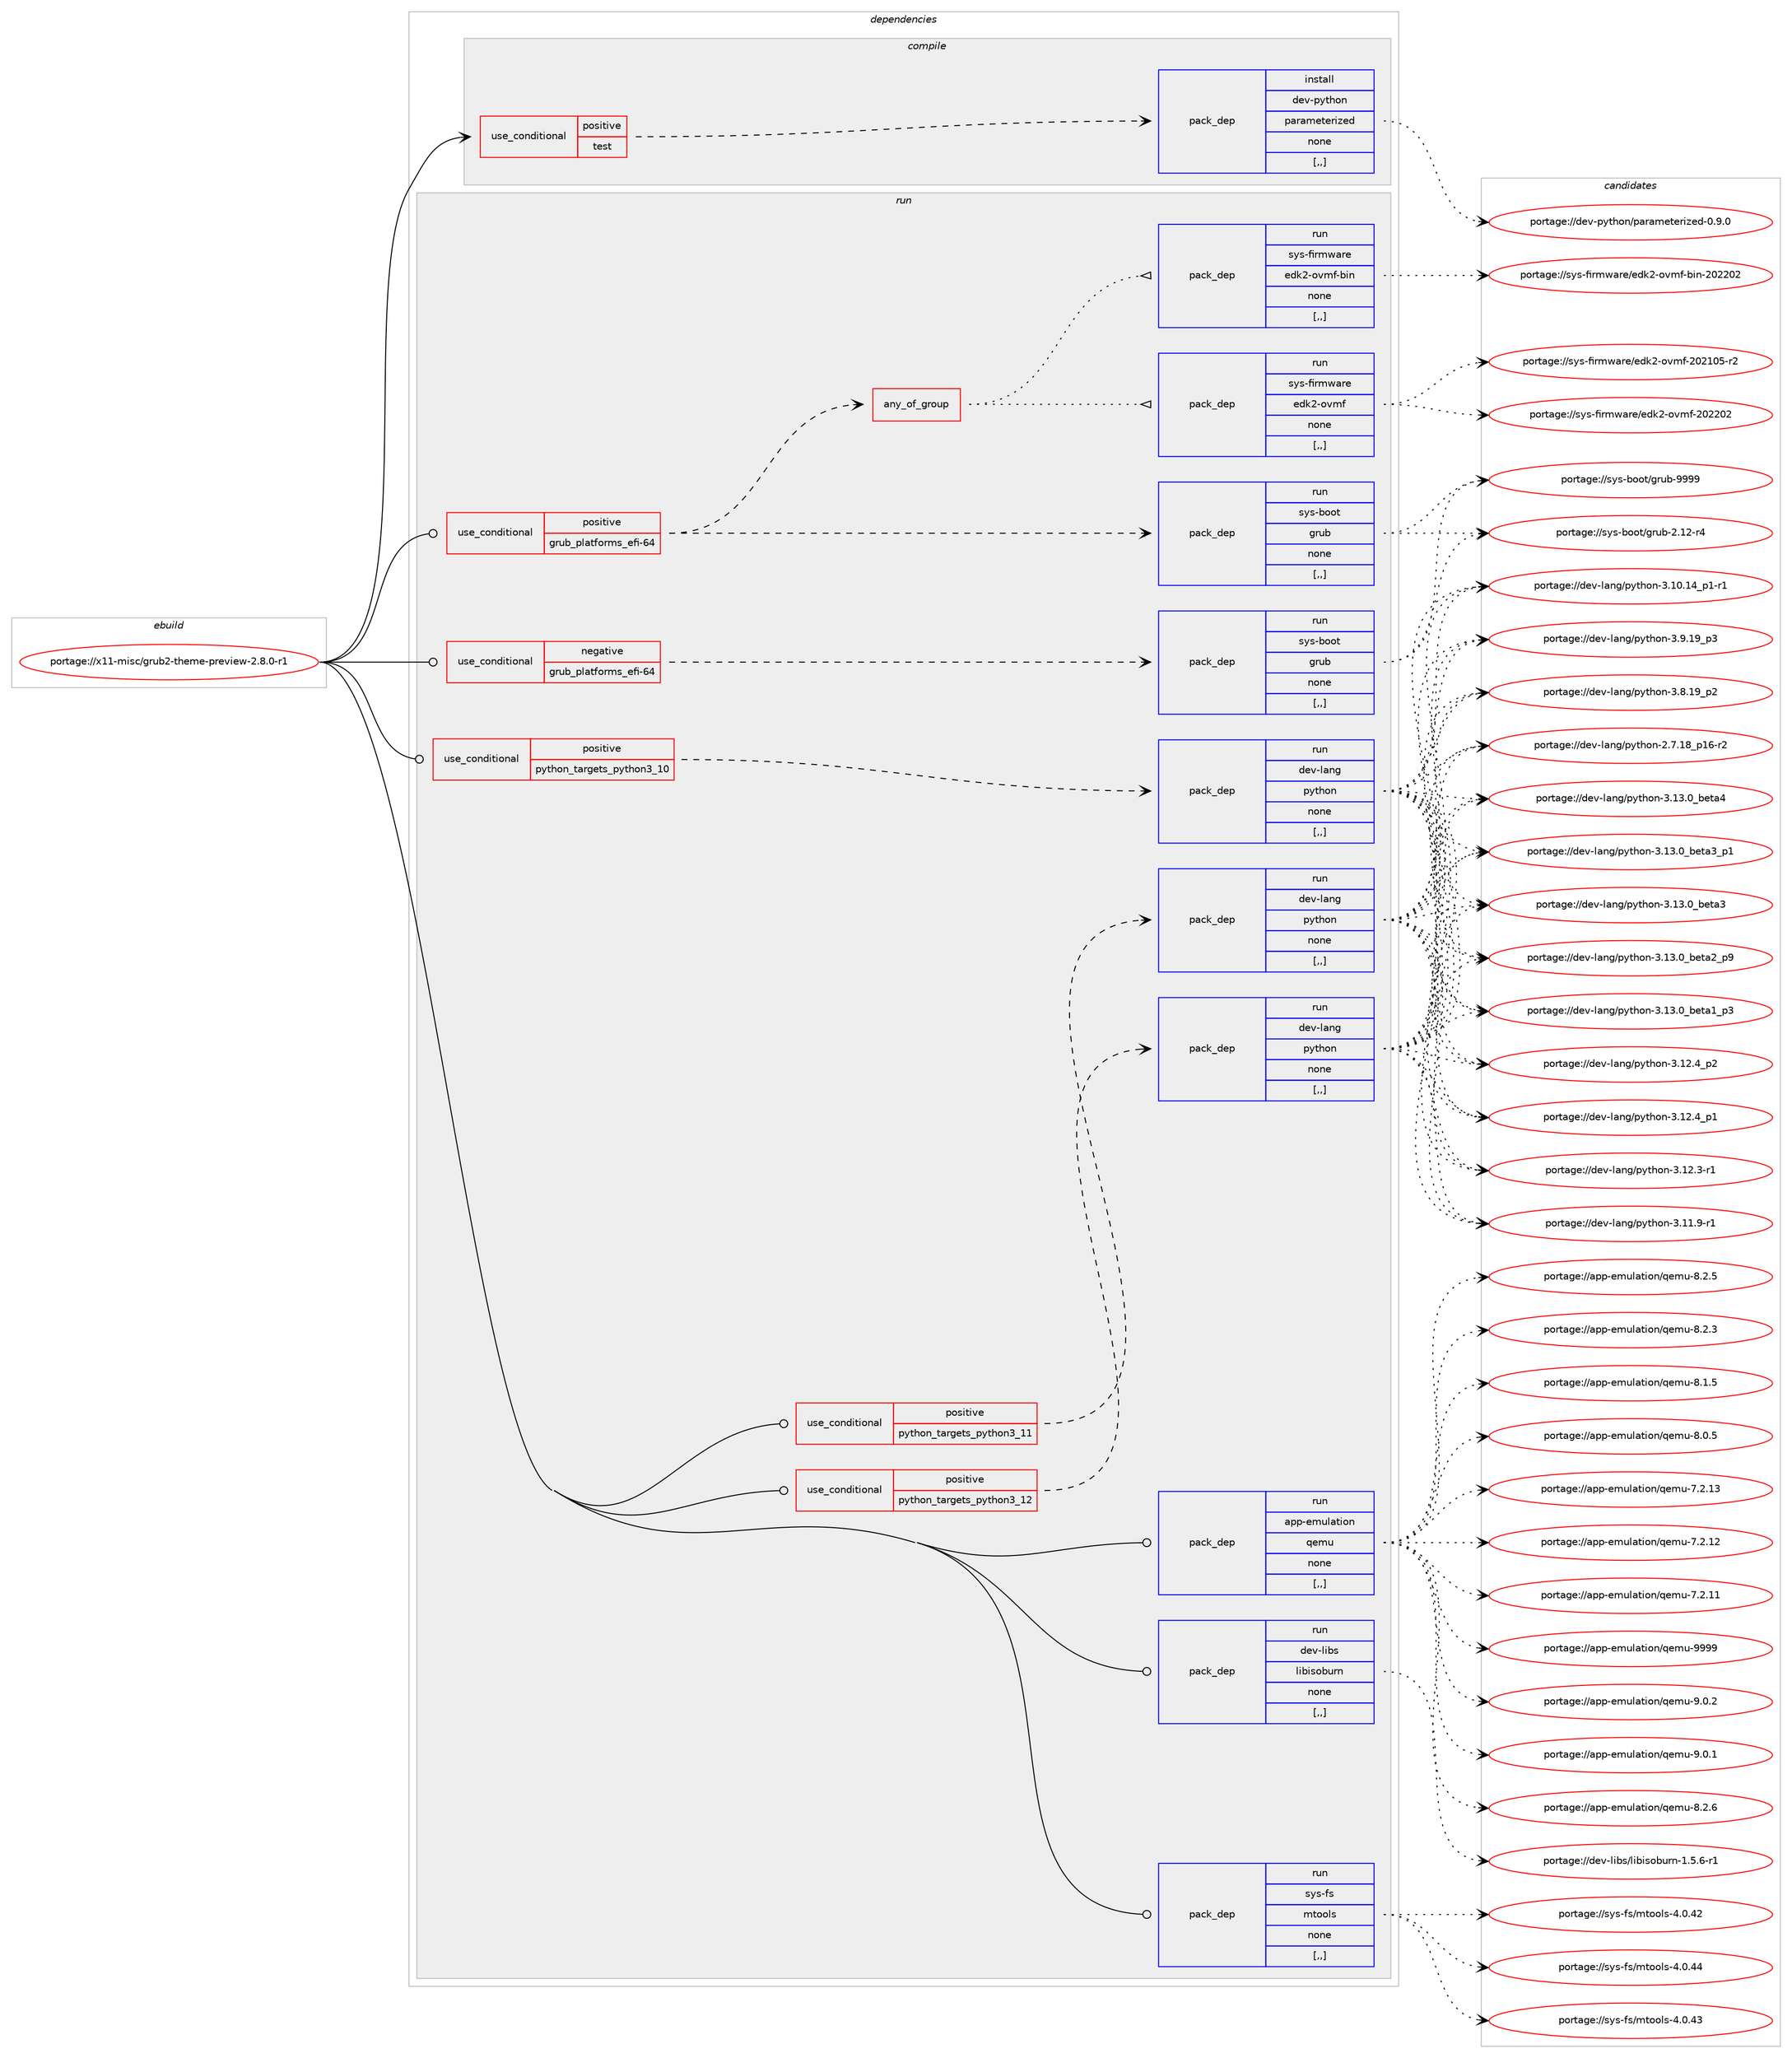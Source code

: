 digraph prolog {

# *************
# Graph options
# *************

newrank=true;
concentrate=true;
compound=true;
graph [rankdir=LR,fontname=Helvetica,fontsize=10,ranksep=1.5];#, ranksep=2.5, nodesep=0.2];
edge  [arrowhead=vee];
node  [fontname=Helvetica,fontsize=10];

# **********
# The ebuild
# **********

subgraph cluster_leftcol {
color=gray;
label=<<i>ebuild</i>>;
id [label="portage://x11-misc/grub2-theme-preview-2.8.0-r1", color=red, width=4, href="../x11-misc/grub2-theme-preview-2.8.0-r1.svg"];
}

# ****************
# The dependencies
# ****************

subgraph cluster_midcol {
color=gray;
label=<<i>dependencies</i>>;
subgraph cluster_compile {
fillcolor="#eeeeee";
style=filled;
label=<<i>compile</i>>;
subgraph cond122679 {
dependency461465 [label=<<TABLE BORDER="0" CELLBORDER="1" CELLSPACING="0" CELLPADDING="4"><TR><TD ROWSPAN="3" CELLPADDING="10">use_conditional</TD></TR><TR><TD>positive</TD></TR><TR><TD>test</TD></TR></TABLE>>, shape=none, color=red];
subgraph pack335409 {
dependency461466 [label=<<TABLE BORDER="0" CELLBORDER="1" CELLSPACING="0" CELLPADDING="4" WIDTH="220"><TR><TD ROWSPAN="6" CELLPADDING="30">pack_dep</TD></TR><TR><TD WIDTH="110">install</TD></TR><TR><TD>dev-python</TD></TR><TR><TD>parameterized</TD></TR><TR><TD>none</TD></TR><TR><TD>[,,]</TD></TR></TABLE>>, shape=none, color=blue];
}
dependency461465:e -> dependency461466:w [weight=20,style="dashed",arrowhead="vee"];
}
id:e -> dependency461465:w [weight=20,style="solid",arrowhead="vee"];
}
subgraph cluster_compileandrun {
fillcolor="#eeeeee";
style=filled;
label=<<i>compile and run</i>>;
}
subgraph cluster_run {
fillcolor="#eeeeee";
style=filled;
label=<<i>run</i>>;
subgraph cond122680 {
dependency461467 [label=<<TABLE BORDER="0" CELLBORDER="1" CELLSPACING="0" CELLPADDING="4"><TR><TD ROWSPAN="3" CELLPADDING="10">use_conditional</TD></TR><TR><TD>negative</TD></TR><TR><TD>grub_platforms_efi-64</TD></TR></TABLE>>, shape=none, color=red];
subgraph pack335410 {
dependency461468 [label=<<TABLE BORDER="0" CELLBORDER="1" CELLSPACING="0" CELLPADDING="4" WIDTH="220"><TR><TD ROWSPAN="6" CELLPADDING="30">pack_dep</TD></TR><TR><TD WIDTH="110">run</TD></TR><TR><TD>sys-boot</TD></TR><TR><TD>grub</TD></TR><TR><TD>none</TD></TR><TR><TD>[,,]</TD></TR></TABLE>>, shape=none, color=blue];
}
dependency461467:e -> dependency461468:w [weight=20,style="dashed",arrowhead="vee"];
}
id:e -> dependency461467:w [weight=20,style="solid",arrowhead="odot"];
subgraph cond122681 {
dependency461469 [label=<<TABLE BORDER="0" CELLBORDER="1" CELLSPACING="0" CELLPADDING="4"><TR><TD ROWSPAN="3" CELLPADDING="10">use_conditional</TD></TR><TR><TD>positive</TD></TR><TR><TD>grub_platforms_efi-64</TD></TR></TABLE>>, shape=none, color=red];
subgraph pack335411 {
dependency461470 [label=<<TABLE BORDER="0" CELLBORDER="1" CELLSPACING="0" CELLPADDING="4" WIDTH="220"><TR><TD ROWSPAN="6" CELLPADDING="30">pack_dep</TD></TR><TR><TD WIDTH="110">run</TD></TR><TR><TD>sys-boot</TD></TR><TR><TD>grub</TD></TR><TR><TD>none</TD></TR><TR><TD>[,,]</TD></TR></TABLE>>, shape=none, color=blue];
}
dependency461469:e -> dependency461470:w [weight=20,style="dashed",arrowhead="vee"];
subgraph any3130 {
dependency461471 [label=<<TABLE BORDER="0" CELLBORDER="1" CELLSPACING="0" CELLPADDING="4"><TR><TD CELLPADDING="10">any_of_group</TD></TR></TABLE>>, shape=none, color=red];subgraph pack335412 {
dependency461472 [label=<<TABLE BORDER="0" CELLBORDER="1" CELLSPACING="0" CELLPADDING="4" WIDTH="220"><TR><TD ROWSPAN="6" CELLPADDING="30">pack_dep</TD></TR><TR><TD WIDTH="110">run</TD></TR><TR><TD>sys-firmware</TD></TR><TR><TD>edk2-ovmf</TD></TR><TR><TD>none</TD></TR><TR><TD>[,,]</TD></TR></TABLE>>, shape=none, color=blue];
}
dependency461471:e -> dependency461472:w [weight=20,style="dotted",arrowhead="oinv"];
subgraph pack335413 {
dependency461473 [label=<<TABLE BORDER="0" CELLBORDER="1" CELLSPACING="0" CELLPADDING="4" WIDTH="220"><TR><TD ROWSPAN="6" CELLPADDING="30">pack_dep</TD></TR><TR><TD WIDTH="110">run</TD></TR><TR><TD>sys-firmware</TD></TR><TR><TD>edk2-ovmf-bin</TD></TR><TR><TD>none</TD></TR><TR><TD>[,,]</TD></TR></TABLE>>, shape=none, color=blue];
}
dependency461471:e -> dependency461473:w [weight=20,style="dotted",arrowhead="oinv"];
}
dependency461469:e -> dependency461471:w [weight=20,style="dashed",arrowhead="vee"];
}
id:e -> dependency461469:w [weight=20,style="solid",arrowhead="odot"];
subgraph cond122682 {
dependency461474 [label=<<TABLE BORDER="0" CELLBORDER="1" CELLSPACING="0" CELLPADDING="4"><TR><TD ROWSPAN="3" CELLPADDING="10">use_conditional</TD></TR><TR><TD>positive</TD></TR><TR><TD>python_targets_python3_10</TD></TR></TABLE>>, shape=none, color=red];
subgraph pack335414 {
dependency461475 [label=<<TABLE BORDER="0" CELLBORDER="1" CELLSPACING="0" CELLPADDING="4" WIDTH="220"><TR><TD ROWSPAN="6" CELLPADDING="30">pack_dep</TD></TR><TR><TD WIDTH="110">run</TD></TR><TR><TD>dev-lang</TD></TR><TR><TD>python</TD></TR><TR><TD>none</TD></TR><TR><TD>[,,]</TD></TR></TABLE>>, shape=none, color=blue];
}
dependency461474:e -> dependency461475:w [weight=20,style="dashed",arrowhead="vee"];
}
id:e -> dependency461474:w [weight=20,style="solid",arrowhead="odot"];
subgraph cond122683 {
dependency461476 [label=<<TABLE BORDER="0" CELLBORDER="1" CELLSPACING="0" CELLPADDING="4"><TR><TD ROWSPAN="3" CELLPADDING="10">use_conditional</TD></TR><TR><TD>positive</TD></TR><TR><TD>python_targets_python3_11</TD></TR></TABLE>>, shape=none, color=red];
subgraph pack335415 {
dependency461477 [label=<<TABLE BORDER="0" CELLBORDER="1" CELLSPACING="0" CELLPADDING="4" WIDTH="220"><TR><TD ROWSPAN="6" CELLPADDING="30">pack_dep</TD></TR><TR><TD WIDTH="110">run</TD></TR><TR><TD>dev-lang</TD></TR><TR><TD>python</TD></TR><TR><TD>none</TD></TR><TR><TD>[,,]</TD></TR></TABLE>>, shape=none, color=blue];
}
dependency461476:e -> dependency461477:w [weight=20,style="dashed",arrowhead="vee"];
}
id:e -> dependency461476:w [weight=20,style="solid",arrowhead="odot"];
subgraph cond122684 {
dependency461478 [label=<<TABLE BORDER="0" CELLBORDER="1" CELLSPACING="0" CELLPADDING="4"><TR><TD ROWSPAN="3" CELLPADDING="10">use_conditional</TD></TR><TR><TD>positive</TD></TR><TR><TD>python_targets_python3_12</TD></TR></TABLE>>, shape=none, color=red];
subgraph pack335416 {
dependency461479 [label=<<TABLE BORDER="0" CELLBORDER="1" CELLSPACING="0" CELLPADDING="4" WIDTH="220"><TR><TD ROWSPAN="6" CELLPADDING="30">pack_dep</TD></TR><TR><TD WIDTH="110">run</TD></TR><TR><TD>dev-lang</TD></TR><TR><TD>python</TD></TR><TR><TD>none</TD></TR><TR><TD>[,,]</TD></TR></TABLE>>, shape=none, color=blue];
}
dependency461478:e -> dependency461479:w [weight=20,style="dashed",arrowhead="vee"];
}
id:e -> dependency461478:w [weight=20,style="solid",arrowhead="odot"];
subgraph pack335417 {
dependency461480 [label=<<TABLE BORDER="0" CELLBORDER="1" CELLSPACING="0" CELLPADDING="4" WIDTH="220"><TR><TD ROWSPAN="6" CELLPADDING="30">pack_dep</TD></TR><TR><TD WIDTH="110">run</TD></TR><TR><TD>app-emulation</TD></TR><TR><TD>qemu</TD></TR><TR><TD>none</TD></TR><TR><TD>[,,]</TD></TR></TABLE>>, shape=none, color=blue];
}
id:e -> dependency461480:w [weight=20,style="solid",arrowhead="odot"];
subgraph pack335418 {
dependency461481 [label=<<TABLE BORDER="0" CELLBORDER="1" CELLSPACING="0" CELLPADDING="4" WIDTH="220"><TR><TD ROWSPAN="6" CELLPADDING="30">pack_dep</TD></TR><TR><TD WIDTH="110">run</TD></TR><TR><TD>dev-libs</TD></TR><TR><TD>libisoburn</TD></TR><TR><TD>none</TD></TR><TR><TD>[,,]</TD></TR></TABLE>>, shape=none, color=blue];
}
id:e -> dependency461481:w [weight=20,style="solid",arrowhead="odot"];
subgraph pack335419 {
dependency461482 [label=<<TABLE BORDER="0" CELLBORDER="1" CELLSPACING="0" CELLPADDING="4" WIDTH="220"><TR><TD ROWSPAN="6" CELLPADDING="30">pack_dep</TD></TR><TR><TD WIDTH="110">run</TD></TR><TR><TD>sys-fs</TD></TR><TR><TD>mtools</TD></TR><TR><TD>none</TD></TR><TR><TD>[,,]</TD></TR></TABLE>>, shape=none, color=blue];
}
id:e -> dependency461482:w [weight=20,style="solid",arrowhead="odot"];
}
}

# **************
# The candidates
# **************

subgraph cluster_choices {
rank=same;
color=gray;
label=<<i>candidates</i>>;

subgraph choice335409 {
color=black;
nodesep=1;
choice10010111845112121116104111110471129711497109101116101114105122101100454846574648 [label="portage://dev-python/parameterized-0.9.0", color=red, width=4,href="../dev-python/parameterized-0.9.0.svg"];
dependency461466:e -> choice10010111845112121116104111110471129711497109101116101114105122101100454846574648:w [style=dotted,weight="100"];
}
subgraph choice335410 {
color=black;
nodesep=1;
choice115121115459811111111647103114117984557575757 [label="portage://sys-boot/grub-9999", color=red, width=4,href="../sys-boot/grub-9999.svg"];
choice1151211154598111111116471031141179845504649504511452 [label="portage://sys-boot/grub-2.12-r4", color=red, width=4,href="../sys-boot/grub-2.12-r4.svg"];
dependency461468:e -> choice115121115459811111111647103114117984557575757:w [style=dotted,weight="100"];
dependency461468:e -> choice1151211154598111111116471031141179845504649504511452:w [style=dotted,weight="100"];
}
subgraph choice335411 {
color=black;
nodesep=1;
choice115121115459811111111647103114117984557575757 [label="portage://sys-boot/grub-9999", color=red, width=4,href="../sys-boot/grub-9999.svg"];
choice1151211154598111111116471031141179845504649504511452 [label="portage://sys-boot/grub-2.12-r4", color=red, width=4,href="../sys-boot/grub-2.12-r4.svg"];
dependency461470:e -> choice115121115459811111111647103114117984557575757:w [style=dotted,weight="100"];
dependency461470:e -> choice1151211154598111111116471031141179845504649504511452:w [style=dotted,weight="100"];
}
subgraph choice335412 {
color=black;
nodesep=1;
choice115121115451021051141091199711410147101100107504511111810910245504850504850 [label="portage://sys-firmware/edk2-ovmf-202202", color=red, width=4,href="../sys-firmware/edk2-ovmf-202202.svg"];
choice1151211154510210511410911997114101471011001075045111118109102455048504948534511450 [label="portage://sys-firmware/edk2-ovmf-202105-r2", color=red, width=4,href="../sys-firmware/edk2-ovmf-202105-r2.svg"];
dependency461472:e -> choice115121115451021051141091199711410147101100107504511111810910245504850504850:w [style=dotted,weight="100"];
dependency461472:e -> choice1151211154510210511410911997114101471011001075045111118109102455048504948534511450:w [style=dotted,weight="100"];
}
subgraph choice335413 {
color=black;
nodesep=1;
choice1151211154510210511410911997114101471011001075045111118109102459810511045504850504850 [label="portage://sys-firmware/edk2-ovmf-bin-202202", color=red, width=4,href="../sys-firmware/edk2-ovmf-bin-202202.svg"];
dependency461473:e -> choice1151211154510210511410911997114101471011001075045111118109102459810511045504850504850:w [style=dotted,weight="100"];
}
subgraph choice335414 {
color=black;
nodesep=1;
choice1001011184510897110103471121211161041111104551464951464895981011169752 [label="portage://dev-lang/python-3.13.0_beta4", color=red, width=4,href="../dev-lang/python-3.13.0_beta4.svg"];
choice10010111845108971101034711212111610411111045514649514648959810111697519511249 [label="portage://dev-lang/python-3.13.0_beta3_p1", color=red, width=4,href="../dev-lang/python-3.13.0_beta3_p1.svg"];
choice1001011184510897110103471121211161041111104551464951464895981011169751 [label="portage://dev-lang/python-3.13.0_beta3", color=red, width=4,href="../dev-lang/python-3.13.0_beta3.svg"];
choice10010111845108971101034711212111610411111045514649514648959810111697509511257 [label="portage://dev-lang/python-3.13.0_beta2_p9", color=red, width=4,href="../dev-lang/python-3.13.0_beta2_p9.svg"];
choice10010111845108971101034711212111610411111045514649514648959810111697499511251 [label="portage://dev-lang/python-3.13.0_beta1_p3", color=red, width=4,href="../dev-lang/python-3.13.0_beta1_p3.svg"];
choice100101118451089711010347112121116104111110455146495046529511250 [label="portage://dev-lang/python-3.12.4_p2", color=red, width=4,href="../dev-lang/python-3.12.4_p2.svg"];
choice100101118451089711010347112121116104111110455146495046529511249 [label="portage://dev-lang/python-3.12.4_p1", color=red, width=4,href="../dev-lang/python-3.12.4_p1.svg"];
choice100101118451089711010347112121116104111110455146495046514511449 [label="portage://dev-lang/python-3.12.3-r1", color=red, width=4,href="../dev-lang/python-3.12.3-r1.svg"];
choice100101118451089711010347112121116104111110455146494946574511449 [label="portage://dev-lang/python-3.11.9-r1", color=red, width=4,href="../dev-lang/python-3.11.9-r1.svg"];
choice100101118451089711010347112121116104111110455146494846495295112494511449 [label="portage://dev-lang/python-3.10.14_p1-r1", color=red, width=4,href="../dev-lang/python-3.10.14_p1-r1.svg"];
choice100101118451089711010347112121116104111110455146574649579511251 [label="portage://dev-lang/python-3.9.19_p3", color=red, width=4,href="../dev-lang/python-3.9.19_p3.svg"];
choice100101118451089711010347112121116104111110455146564649579511250 [label="portage://dev-lang/python-3.8.19_p2", color=red, width=4,href="../dev-lang/python-3.8.19_p2.svg"];
choice100101118451089711010347112121116104111110455046554649569511249544511450 [label="portage://dev-lang/python-2.7.18_p16-r2", color=red, width=4,href="../dev-lang/python-2.7.18_p16-r2.svg"];
dependency461475:e -> choice1001011184510897110103471121211161041111104551464951464895981011169752:w [style=dotted,weight="100"];
dependency461475:e -> choice10010111845108971101034711212111610411111045514649514648959810111697519511249:w [style=dotted,weight="100"];
dependency461475:e -> choice1001011184510897110103471121211161041111104551464951464895981011169751:w [style=dotted,weight="100"];
dependency461475:e -> choice10010111845108971101034711212111610411111045514649514648959810111697509511257:w [style=dotted,weight="100"];
dependency461475:e -> choice10010111845108971101034711212111610411111045514649514648959810111697499511251:w [style=dotted,weight="100"];
dependency461475:e -> choice100101118451089711010347112121116104111110455146495046529511250:w [style=dotted,weight="100"];
dependency461475:e -> choice100101118451089711010347112121116104111110455146495046529511249:w [style=dotted,weight="100"];
dependency461475:e -> choice100101118451089711010347112121116104111110455146495046514511449:w [style=dotted,weight="100"];
dependency461475:e -> choice100101118451089711010347112121116104111110455146494946574511449:w [style=dotted,weight="100"];
dependency461475:e -> choice100101118451089711010347112121116104111110455146494846495295112494511449:w [style=dotted,weight="100"];
dependency461475:e -> choice100101118451089711010347112121116104111110455146574649579511251:w [style=dotted,weight="100"];
dependency461475:e -> choice100101118451089711010347112121116104111110455146564649579511250:w [style=dotted,weight="100"];
dependency461475:e -> choice100101118451089711010347112121116104111110455046554649569511249544511450:w [style=dotted,weight="100"];
}
subgraph choice335415 {
color=black;
nodesep=1;
choice1001011184510897110103471121211161041111104551464951464895981011169752 [label="portage://dev-lang/python-3.13.0_beta4", color=red, width=4,href="../dev-lang/python-3.13.0_beta4.svg"];
choice10010111845108971101034711212111610411111045514649514648959810111697519511249 [label="portage://dev-lang/python-3.13.0_beta3_p1", color=red, width=4,href="../dev-lang/python-3.13.0_beta3_p1.svg"];
choice1001011184510897110103471121211161041111104551464951464895981011169751 [label="portage://dev-lang/python-3.13.0_beta3", color=red, width=4,href="../dev-lang/python-3.13.0_beta3.svg"];
choice10010111845108971101034711212111610411111045514649514648959810111697509511257 [label="portage://dev-lang/python-3.13.0_beta2_p9", color=red, width=4,href="../dev-lang/python-3.13.0_beta2_p9.svg"];
choice10010111845108971101034711212111610411111045514649514648959810111697499511251 [label="portage://dev-lang/python-3.13.0_beta1_p3", color=red, width=4,href="../dev-lang/python-3.13.0_beta1_p3.svg"];
choice100101118451089711010347112121116104111110455146495046529511250 [label="portage://dev-lang/python-3.12.4_p2", color=red, width=4,href="../dev-lang/python-3.12.4_p2.svg"];
choice100101118451089711010347112121116104111110455146495046529511249 [label="portage://dev-lang/python-3.12.4_p1", color=red, width=4,href="../dev-lang/python-3.12.4_p1.svg"];
choice100101118451089711010347112121116104111110455146495046514511449 [label="portage://dev-lang/python-3.12.3-r1", color=red, width=4,href="../dev-lang/python-3.12.3-r1.svg"];
choice100101118451089711010347112121116104111110455146494946574511449 [label="portage://dev-lang/python-3.11.9-r1", color=red, width=4,href="../dev-lang/python-3.11.9-r1.svg"];
choice100101118451089711010347112121116104111110455146494846495295112494511449 [label="portage://dev-lang/python-3.10.14_p1-r1", color=red, width=4,href="../dev-lang/python-3.10.14_p1-r1.svg"];
choice100101118451089711010347112121116104111110455146574649579511251 [label="portage://dev-lang/python-3.9.19_p3", color=red, width=4,href="../dev-lang/python-3.9.19_p3.svg"];
choice100101118451089711010347112121116104111110455146564649579511250 [label="portage://dev-lang/python-3.8.19_p2", color=red, width=4,href="../dev-lang/python-3.8.19_p2.svg"];
choice100101118451089711010347112121116104111110455046554649569511249544511450 [label="portage://dev-lang/python-2.7.18_p16-r2", color=red, width=4,href="../dev-lang/python-2.7.18_p16-r2.svg"];
dependency461477:e -> choice1001011184510897110103471121211161041111104551464951464895981011169752:w [style=dotted,weight="100"];
dependency461477:e -> choice10010111845108971101034711212111610411111045514649514648959810111697519511249:w [style=dotted,weight="100"];
dependency461477:e -> choice1001011184510897110103471121211161041111104551464951464895981011169751:w [style=dotted,weight="100"];
dependency461477:e -> choice10010111845108971101034711212111610411111045514649514648959810111697509511257:w [style=dotted,weight="100"];
dependency461477:e -> choice10010111845108971101034711212111610411111045514649514648959810111697499511251:w [style=dotted,weight="100"];
dependency461477:e -> choice100101118451089711010347112121116104111110455146495046529511250:w [style=dotted,weight="100"];
dependency461477:e -> choice100101118451089711010347112121116104111110455146495046529511249:w [style=dotted,weight="100"];
dependency461477:e -> choice100101118451089711010347112121116104111110455146495046514511449:w [style=dotted,weight="100"];
dependency461477:e -> choice100101118451089711010347112121116104111110455146494946574511449:w [style=dotted,weight="100"];
dependency461477:e -> choice100101118451089711010347112121116104111110455146494846495295112494511449:w [style=dotted,weight="100"];
dependency461477:e -> choice100101118451089711010347112121116104111110455146574649579511251:w [style=dotted,weight="100"];
dependency461477:e -> choice100101118451089711010347112121116104111110455146564649579511250:w [style=dotted,weight="100"];
dependency461477:e -> choice100101118451089711010347112121116104111110455046554649569511249544511450:w [style=dotted,weight="100"];
}
subgraph choice335416 {
color=black;
nodesep=1;
choice1001011184510897110103471121211161041111104551464951464895981011169752 [label="portage://dev-lang/python-3.13.0_beta4", color=red, width=4,href="../dev-lang/python-3.13.0_beta4.svg"];
choice10010111845108971101034711212111610411111045514649514648959810111697519511249 [label="portage://dev-lang/python-3.13.0_beta3_p1", color=red, width=4,href="../dev-lang/python-3.13.0_beta3_p1.svg"];
choice1001011184510897110103471121211161041111104551464951464895981011169751 [label="portage://dev-lang/python-3.13.0_beta3", color=red, width=4,href="../dev-lang/python-3.13.0_beta3.svg"];
choice10010111845108971101034711212111610411111045514649514648959810111697509511257 [label="portage://dev-lang/python-3.13.0_beta2_p9", color=red, width=4,href="../dev-lang/python-3.13.0_beta2_p9.svg"];
choice10010111845108971101034711212111610411111045514649514648959810111697499511251 [label="portage://dev-lang/python-3.13.0_beta1_p3", color=red, width=4,href="../dev-lang/python-3.13.0_beta1_p3.svg"];
choice100101118451089711010347112121116104111110455146495046529511250 [label="portage://dev-lang/python-3.12.4_p2", color=red, width=4,href="../dev-lang/python-3.12.4_p2.svg"];
choice100101118451089711010347112121116104111110455146495046529511249 [label="portage://dev-lang/python-3.12.4_p1", color=red, width=4,href="../dev-lang/python-3.12.4_p1.svg"];
choice100101118451089711010347112121116104111110455146495046514511449 [label="portage://dev-lang/python-3.12.3-r1", color=red, width=4,href="../dev-lang/python-3.12.3-r1.svg"];
choice100101118451089711010347112121116104111110455146494946574511449 [label="portage://dev-lang/python-3.11.9-r1", color=red, width=4,href="../dev-lang/python-3.11.9-r1.svg"];
choice100101118451089711010347112121116104111110455146494846495295112494511449 [label="portage://dev-lang/python-3.10.14_p1-r1", color=red, width=4,href="../dev-lang/python-3.10.14_p1-r1.svg"];
choice100101118451089711010347112121116104111110455146574649579511251 [label="portage://dev-lang/python-3.9.19_p3", color=red, width=4,href="../dev-lang/python-3.9.19_p3.svg"];
choice100101118451089711010347112121116104111110455146564649579511250 [label="portage://dev-lang/python-3.8.19_p2", color=red, width=4,href="../dev-lang/python-3.8.19_p2.svg"];
choice100101118451089711010347112121116104111110455046554649569511249544511450 [label="portage://dev-lang/python-2.7.18_p16-r2", color=red, width=4,href="../dev-lang/python-2.7.18_p16-r2.svg"];
dependency461479:e -> choice1001011184510897110103471121211161041111104551464951464895981011169752:w [style=dotted,weight="100"];
dependency461479:e -> choice10010111845108971101034711212111610411111045514649514648959810111697519511249:w [style=dotted,weight="100"];
dependency461479:e -> choice1001011184510897110103471121211161041111104551464951464895981011169751:w [style=dotted,weight="100"];
dependency461479:e -> choice10010111845108971101034711212111610411111045514649514648959810111697509511257:w [style=dotted,weight="100"];
dependency461479:e -> choice10010111845108971101034711212111610411111045514649514648959810111697499511251:w [style=dotted,weight="100"];
dependency461479:e -> choice100101118451089711010347112121116104111110455146495046529511250:w [style=dotted,weight="100"];
dependency461479:e -> choice100101118451089711010347112121116104111110455146495046529511249:w [style=dotted,weight="100"];
dependency461479:e -> choice100101118451089711010347112121116104111110455146495046514511449:w [style=dotted,weight="100"];
dependency461479:e -> choice100101118451089711010347112121116104111110455146494946574511449:w [style=dotted,weight="100"];
dependency461479:e -> choice100101118451089711010347112121116104111110455146494846495295112494511449:w [style=dotted,weight="100"];
dependency461479:e -> choice100101118451089711010347112121116104111110455146574649579511251:w [style=dotted,weight="100"];
dependency461479:e -> choice100101118451089711010347112121116104111110455146564649579511250:w [style=dotted,weight="100"];
dependency461479:e -> choice100101118451089711010347112121116104111110455046554649569511249544511450:w [style=dotted,weight="100"];
}
subgraph choice335417 {
color=black;
nodesep=1;
choice971121124510110911710897116105111110471131011091174557575757 [label="portage://app-emulation/qemu-9999", color=red, width=4,href="../app-emulation/qemu-9999.svg"];
choice97112112451011091171089711610511111047113101109117455746484650 [label="portage://app-emulation/qemu-9.0.2", color=red, width=4,href="../app-emulation/qemu-9.0.2.svg"];
choice97112112451011091171089711610511111047113101109117455746484649 [label="portage://app-emulation/qemu-9.0.1", color=red, width=4,href="../app-emulation/qemu-9.0.1.svg"];
choice97112112451011091171089711610511111047113101109117455646504654 [label="portage://app-emulation/qemu-8.2.6", color=red, width=4,href="../app-emulation/qemu-8.2.6.svg"];
choice97112112451011091171089711610511111047113101109117455646504653 [label="portage://app-emulation/qemu-8.2.5", color=red, width=4,href="../app-emulation/qemu-8.2.5.svg"];
choice97112112451011091171089711610511111047113101109117455646504651 [label="portage://app-emulation/qemu-8.2.3", color=red, width=4,href="../app-emulation/qemu-8.2.3.svg"];
choice97112112451011091171089711610511111047113101109117455646494653 [label="portage://app-emulation/qemu-8.1.5", color=red, width=4,href="../app-emulation/qemu-8.1.5.svg"];
choice97112112451011091171089711610511111047113101109117455646484653 [label="portage://app-emulation/qemu-8.0.5", color=red, width=4,href="../app-emulation/qemu-8.0.5.svg"];
choice9711211245101109117108971161051111104711310110911745554650464951 [label="portage://app-emulation/qemu-7.2.13", color=red, width=4,href="../app-emulation/qemu-7.2.13.svg"];
choice9711211245101109117108971161051111104711310110911745554650464950 [label="portage://app-emulation/qemu-7.2.12", color=red, width=4,href="../app-emulation/qemu-7.2.12.svg"];
choice9711211245101109117108971161051111104711310110911745554650464949 [label="portage://app-emulation/qemu-7.2.11", color=red, width=4,href="../app-emulation/qemu-7.2.11.svg"];
dependency461480:e -> choice971121124510110911710897116105111110471131011091174557575757:w [style=dotted,weight="100"];
dependency461480:e -> choice97112112451011091171089711610511111047113101109117455746484650:w [style=dotted,weight="100"];
dependency461480:e -> choice97112112451011091171089711610511111047113101109117455746484649:w [style=dotted,weight="100"];
dependency461480:e -> choice97112112451011091171089711610511111047113101109117455646504654:w [style=dotted,weight="100"];
dependency461480:e -> choice97112112451011091171089711610511111047113101109117455646504653:w [style=dotted,weight="100"];
dependency461480:e -> choice97112112451011091171089711610511111047113101109117455646504651:w [style=dotted,weight="100"];
dependency461480:e -> choice97112112451011091171089711610511111047113101109117455646494653:w [style=dotted,weight="100"];
dependency461480:e -> choice97112112451011091171089711610511111047113101109117455646484653:w [style=dotted,weight="100"];
dependency461480:e -> choice9711211245101109117108971161051111104711310110911745554650464951:w [style=dotted,weight="100"];
dependency461480:e -> choice9711211245101109117108971161051111104711310110911745554650464950:w [style=dotted,weight="100"];
dependency461480:e -> choice9711211245101109117108971161051111104711310110911745554650464949:w [style=dotted,weight="100"];
}
subgraph choice335418 {
color=black;
nodesep=1;
choice10010111845108105981154710810598105115111981171141104549465346544511449 [label="portage://dev-libs/libisoburn-1.5.6-r1", color=red, width=4,href="../dev-libs/libisoburn-1.5.6-r1.svg"];
dependency461481:e -> choice10010111845108105981154710810598105115111981171141104549465346544511449:w [style=dotted,weight="100"];
}
subgraph choice335419 {
color=black;
nodesep=1;
choice115121115451021154710911611111110811545524648465252 [label="portage://sys-fs/mtools-4.0.44", color=red, width=4,href="../sys-fs/mtools-4.0.44.svg"];
choice115121115451021154710911611111110811545524648465251 [label="portage://sys-fs/mtools-4.0.43", color=red, width=4,href="../sys-fs/mtools-4.0.43.svg"];
choice115121115451021154710911611111110811545524648465250 [label="portage://sys-fs/mtools-4.0.42", color=red, width=4,href="../sys-fs/mtools-4.0.42.svg"];
dependency461482:e -> choice115121115451021154710911611111110811545524648465252:w [style=dotted,weight="100"];
dependency461482:e -> choice115121115451021154710911611111110811545524648465251:w [style=dotted,weight="100"];
dependency461482:e -> choice115121115451021154710911611111110811545524648465250:w [style=dotted,weight="100"];
}
}

}
